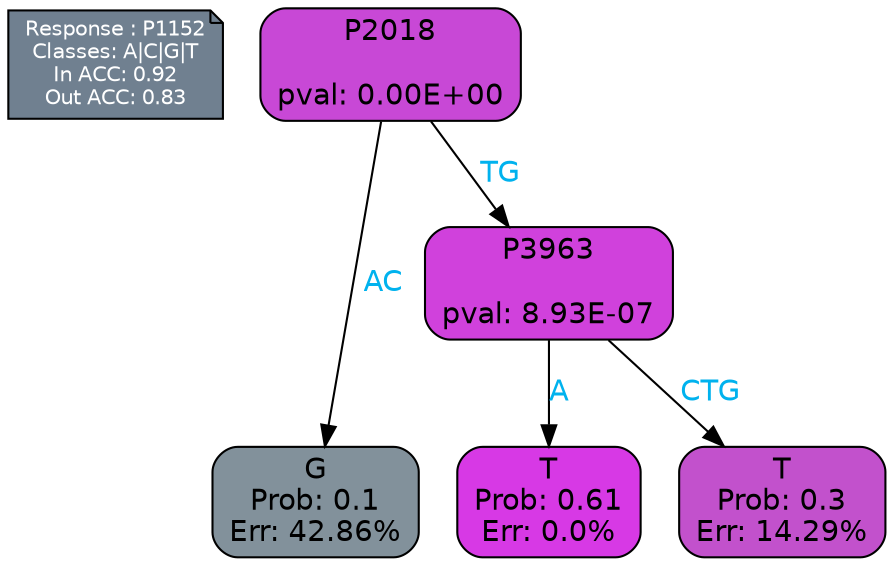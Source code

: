 digraph Tree {
node [shape=box, style="filled, rounded", color="black", fontname=helvetica] ;
graph [ranksep=equally, splines=polylines, bgcolor=transparent, dpi=600] ;
edge [fontname=helvetica] ;
LEGEND [label="Response : P1152
Classes: A|C|G|T
In ACC: 0.92
Out ACC: 0.83
",shape=note,align=left,style=filled,fillcolor="slategray",fontcolor="white",fontsize=10];1 [label="P2018

pval: 0.00E+00", fillcolor="#c848d6"] ;
2 [label="G
Prob: 0.1
Err: 42.86%", fillcolor="#82919b"] ;
3 [label="P3963

pval: 8.93E-07", fillcolor="#d041dc"] ;
4 [label="T
Prob: 0.61
Err: 0.0%", fillcolor="#d739e5"] ;
5 [label="T
Prob: 0.3
Err: 14.29%", fillcolor="#c251cc"] ;
1 -> 2 [label="AC",fontcolor=deepskyblue2] ;
1 -> 3 [label="TG",fontcolor=deepskyblue2] ;
3 -> 4 [label="A",fontcolor=deepskyblue2] ;
3 -> 5 [label="CTG",fontcolor=deepskyblue2] ;
{rank = same; 2;4;5;}{rank = same; LEGEND;1;}}